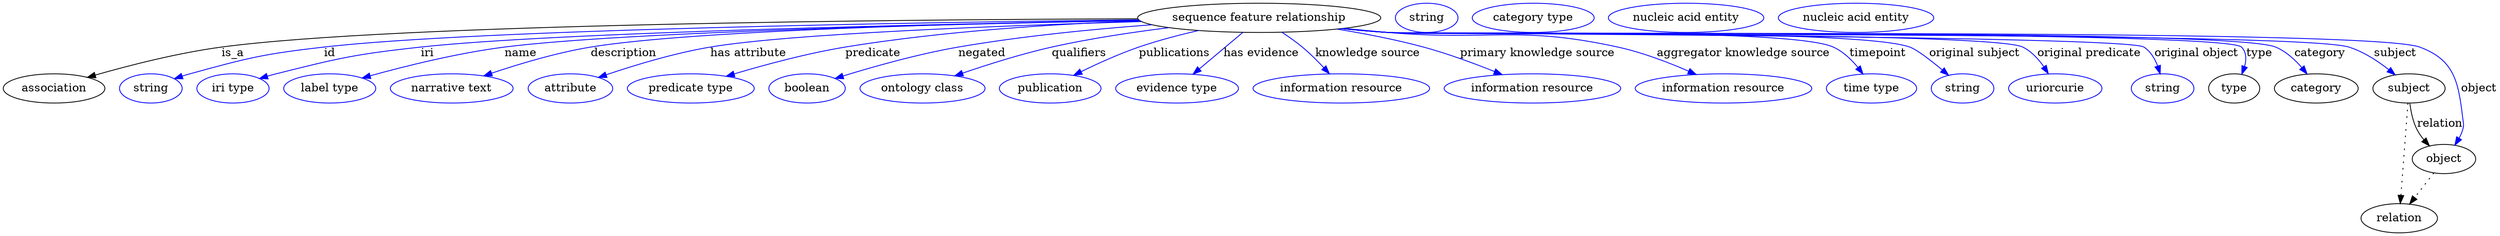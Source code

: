 digraph {
	graph [bb="0,0,3064.4,283"];
	node [label="\N"];
	"sequence feature relationship"	[height=0.5,
		label="sequence feature relationship",
		pos="1542.4,265",
		width=4.1524];
	association	[height=0.5,
		pos="62.394,178",
		width=1.7332];
	"sequence feature relationship" -> association	[label=is_a,
		lp="283.39,221.5",
		pos="e,103.54,191.64 1393.1,263.82 1105,262.81 482.25,257.32 269.39,229 215.28,221.8 154.72,206.27 113.16,194.42"];
	id	[color=blue,
		height=0.5,
		label=string,
		pos="181.39,178",
		width=1.0652];
	"sequence feature relationship" -> id	[color=blue,
		label=id,
		lp="403.39,221.5",
		pos="e,210.11,189.94 1394.3,262.51 1129.5,259.34 585.16,250.39 396.39,229 321.22,220.48 302.36,216.02 229.39,196 226.24,195.13 222.99,\
194.16 219.75,193.14",
		style=solid];
	iri	[color=blue,
		height=0.5,
		label="iri type",
		pos="282.39,178",
		width=1.2277];
	"sequence feature relationship" -> iri	[color=blue,
		label=iri,
		lp="527.39,221.5",
		pos="e,314.99,190.21 1395.5,261.57 1154.3,257.14 684.62,246.55 519.39,229 436.78,220.22 416.02,216.07 335.39,196 331.96,195.15 328.43,\
194.19 324.89,193.17",
		style=solid];
	name	[color=blue,
		height=0.5,
		label="label type",
		pos="401.39,178",
		width=1.5707];
	"sequence feature relationship" -> name	[color=blue,
		label=name,
		lp="636.39,221.5",
		pos="e,441.37,190.85 1395.1,261.66 1172.8,257.59 762.4,247.77 616.39,229 558.92,221.61 494.32,205.5 451.08,193.56",
		style=solid];
	description	[color=blue,
		height=0.5,
		label="narrative text",
		pos="551.39,178",
		width=2.0943];
	"sequence feature relationship" -> description	[color=blue,
		label=description,
		lp="761.89,221.5",
		pos="e,590.6,193.5 1394.7,262.01 1194.2,258.57 846.57,249.76 721.39,229 679.68,222.08 633.76,208.18 600.17,196.79",
		style=solid];
	"has attribute"	[color=blue,
		height=0.5,
		label=attribute,
		pos="696.39,178",
		width=1.4443];
	"sequence feature relationship" -> "has attribute"	[color=blue,
		label="has attribute",
		lp="915.39,221.5",
		pos="e,730.76,191.55 1397.8,260.4 1230.8,255.55 966.45,245.57 868.39,229 824.02,221.5 774.85,206.5 740.49,194.88",
		style=solid];
	predicate	[color=blue,
		height=0.5,
		label="predicate type",
		pos="844.39,178",
		width=2.1665];
	"sequence feature relationship" -> predicate	[color=blue,
		label=predicate,
		lp="1068.4,221.5",
		pos="e,888.04,193 1396.2,261.22 1294.2,257.51 1155.3,248.89 1034.4,229 987.59,221.3 935.56,207.21 897.8,195.94",
		style=solid];
	negated	[color=blue,
		height=0.5,
		label=boolean,
		pos="987.39,178",
		width=1.2999];
	"sequence feature relationship" -> negated	[color=blue,
		label=negated,
		lp="1201.4,221.5",
		pos="e,1021.7,190.34 1410.3,256.47 1339.4,251.18 1250.8,242.57 1172.4,229 1123.6,220.54 1068.9,204.99 1031.7,193.47",
		style=solid];
	qualifiers	[color=blue,
		height=0.5,
		label="ontology class",
		pos="1128.4,178",
		width=2.1304];
	"sequence feature relationship" -> qualifiers	[color=blue,
		label=qualifiers,
		lp="1320.9,221.5",
		pos="e,1168.1,193.53 1431.5,252.9 1386.5,247.33 1334.2,239.48 1287.4,229 1250.1,220.63 1208.9,207.57 1177.8,196.9",
		style=solid];
	publications	[color=blue,
		height=0.5,
		label=publication,
		pos="1285.4,178",
		width=1.7332];
	"sequence feature relationship" -> publications	[color=blue,
		label=publications,
		lp="1438.4,221.5",
		pos="e,1314.4,194.2 1467.8,249.39 1444.1,243.93 1417.9,237.07 1394.4,229 1370.1,220.66 1344,208.78 1323.4,198.69",
		style=solid];
	"has evidence"	[color=blue,
		height=0.5,
		label="evidence type",
		pos="1441.4,178",
		width=2.0943];
	"sequence feature relationship" -> "has evidence"	[color=blue,
		label="has evidence",
		lp="1544.9,221.5",
		pos="e,1461.1,195.6 1522,246.8 1506.7,233.96 1485.7,216.27 1468.9,202.19",
		style=solid];
	"knowledge source"	[color=blue,
		height=0.5,
		label="information resource",
		pos="1643.4,178",
		width=3.015];
	"sequence feature relationship" -> "knowledge source"	[color=blue,
		label="knowledge source",
		lp="1675.9,221.5",
		pos="e,1628.7,196.14 1570.2,247.31 1578.6,241.84 1587.6,235.49 1595.4,229 1604.6,221.33 1613.9,212.07 1621.8,203.61",
		style=solid];
	"primary knowledge source"	[color=blue,
		height=0.5,
		label="information resource",
		pos="1878.4,178",
		width=3.015];
	"sequence feature relationship" -> "primary knowledge source"	[color=blue,
		label="primary knowledge source",
		lp="1884.4,221.5",
		pos="e,1841.2,195.02 1638.2,251.13 1672.1,245.6 1710.2,238.25 1744.4,229 1774,220.97 1806.3,209.03 1831.8,198.83",
		style=solid];
	"aggregator knowledge source"	[color=blue,
		height=0.5,
		label="information resource",
		pos="2113.4,178",
		width=3.015];
	"sequence feature relationship" -> "aggregator knowledge source"	[color=blue,
		label="aggregator knowledge source",
		lp="2137.9,221.5",
		pos="e,2079.8,195.18 1647.5,252.12 1665.5,250.27 1684,248.49 1701.4,247 1826.5,236.32 1860.7,255.85 1983.4,229 2013.5,222.42 2045.7,210.03 \
2070.6,199.23",
		style=solid];
	timepoint	[color=blue,
		height=0.5,
		label="time type",
		pos="2295.4,178",
		width=1.5346];
	"sequence feature relationship" -> timepoint	[color=blue,
		label=timepoint,
		lp="2303.4,221.5",
		pos="e,2284.9,195.77 1645.4,251.87 1664,250 1683.3,248.27 1701.4,247 1762.1,242.76 2193,254.05 2248.4,229 2260.4,223.56 2270.9,213.44 \
2278.8,203.72",
		style=solid];
	"original subject"	[color=blue,
		height=0.5,
		label=string,
		pos="2407.4,178",
		width=1.0652];
	"sequence feature relationship" -> "original subject"	[color=blue,
		label="original subject",
		lp="2422.4,221.5",
		pos="e,2390.2,194.22 1644.9,251.84 1663.7,249.96 1683.1,248.23 1701.4,247 1772.5,242.21 2275.3,252.89 2342.4,229 2351.2,225.86 2368.2,\
212.73 2382.5,200.71",
		style=solid];
	"original predicate"	[color=blue,
		height=0.5,
		label=uriorcurie,
		pos="2521.4,178",
		width=1.5887];
	"sequence feature relationship" -> "original predicate"	[color=blue,
		label="original predicate",
		lp="2562.9,221.5",
		pos="e,2512.8,196.24 1644.5,251.81 1663.4,249.92 1683,248.2 1701.4,247 1744.6,244.19 2442.5,248.23 2481.4,229 2492.1,223.71 2500.8,214.09 \
2507.4,204.69",
		style=solid];
	"original object"	[color=blue,
		height=0.5,
		label=string,
		pos="2653.4,178",
		width=1.0652];
	"sequence feature relationship" -> "original object"	[color=blue,
		label="original object",
		lp="2694.9,221.5",
		pos="e,2650.4,195.98 1644.1,251.8 1663.1,249.89 1682.8,248.17 1701.4,247 1727.2,245.38 2608.8,243.13 2630.4,229 2638.5,223.68 2643.8,\
214.69 2647.3,205.79",
		style=solid];
	type	[height=0.5,
		pos="2741.4,178",
		width=0.86659];
	"sequence feature relationship" -> type	[color=blue,
		label=type,
		lp="2772.4,221.5",
		pos="e,2750.8,195.54 1644.1,251.76 1663.1,249.86 1682.8,248.15 1701.4,247 1730.5,245.2 2730,249.78 2750.4,229 2756.6,222.69 2756.6,213.66 \
2754.2,205",
		style=solid];
	category	[height=0.5,
		pos="2842.4,178",
		width=1.4263];
	"sequence feature relationship" -> category	[color=blue,
		label=category,
		lp="2846.9,221.5",
		pos="e,2831,195.87 1644.1,251.75 1663.1,249.85 1682.8,248.14 1701.4,247 1761.9,243.27 2736.6,252.66 2792.4,229 2804.9,223.68 2816,213.59 \
2824.5,203.85",
		style=solid];
	subject	[height=0.5,
		pos="2956.4,178",
		width=1.2277];
	"sequence feature relationship" -> subject	[color=blue,
		label=subject,
		lp="2939.4,221.5",
		pos="e,2939.4,194.76 1644.1,251.73 1663.1,249.84 1682.8,248.13 1701.4,247 1766.9,243.01 2819.8,248.69 2882.4,229 2900.4,223.34 2918,211.75 \
2931.5,201.16",
		style=solid];
	object	[height=0.5,
		pos="2999.4,91",
		width=1.0832];
	"sequence feature relationship" -> object	[color=blue,
		label=object,
		lp="3042.4,178",
		pos="e,3012.8,108.09 1644.1,251.72 1663.1,249.82 1682.8,248.12 1701.4,247 1771.7,242.75 2903.3,253.29 2969.4,229 3011.9,213.39 3017.1,\
186.96 3022.4,142 3023.2,135.38 3024.3,133.39 3022.4,127 3021.4,123.55 3019.9,120.13 3018.1,116.85",
		style=solid];
	association_type	[color=blue,
		height=0.5,
		label=string,
		pos="1748.4,265",
		width=1.0652];
	association_category	[color=blue,
		height=0.5,
		label="category type",
		pos="1879.4,265",
		width=2.0762];
	subject -> object	[label=relation,
		lp="2994.4,134.5",
		pos="e,2981.5,107.23 2957.5,159.55 2958.7,149.57 2961.2,137.07 2966.4,127 2968.6,122.68 2971.5,118.52 2974.7,114.66"];
	relation	[height=0.5,
		pos="2944.4,18",
		width=1.2999];
	subject -> relation	[pos="e,2945.7,36.188 2955.1,159.79 2953,132.48 2949,78.994 2946.5,46.38",
		style=dotted];
	"sequence feature relationship_subject"	[color=blue,
		height=0.5,
		label="nucleic acid entity",
		pos="2067.4,265",
		width=2.6539];
	object -> relation	[pos="e,2957.2,35.54 2986.9,73.889 2980,64.939 2971.2,53.617 2963.4,43.584",
		style=dotted];
	"sequence feature relationship_object"	[color=blue,
		height=0.5,
		label="nucleic acid entity",
		pos="2276.4,265",
		width=2.6539];
}

